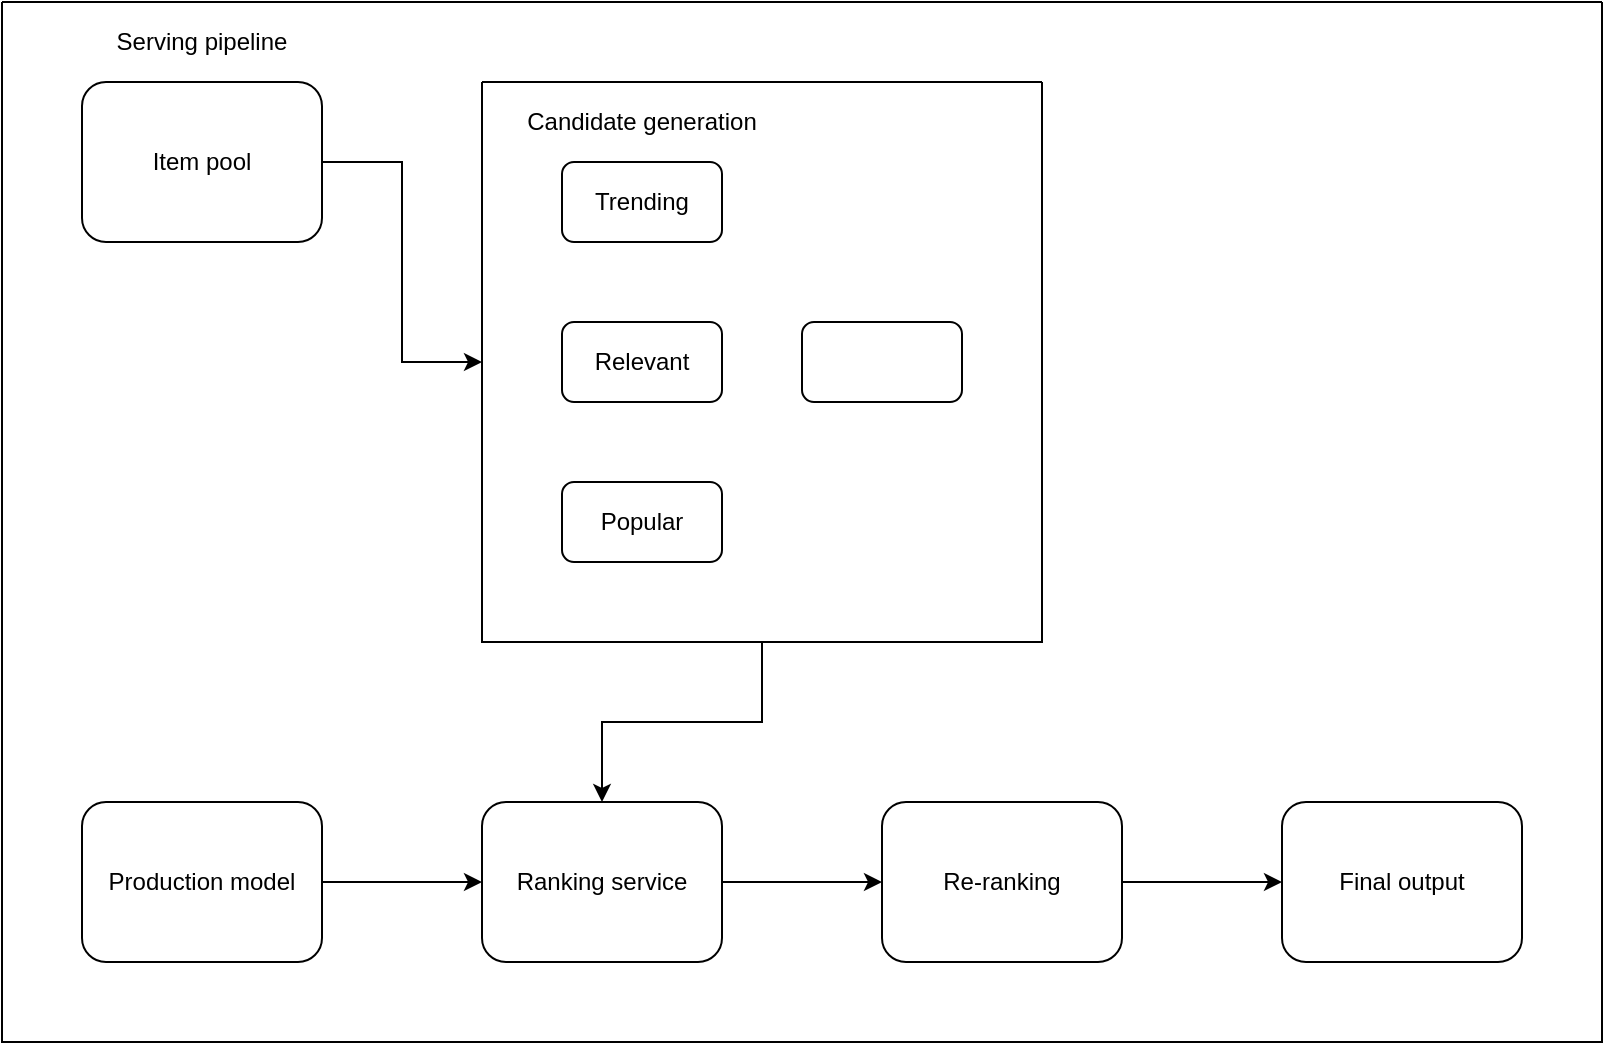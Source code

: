 <mxfile scale="1" border="0" version="26.0.11">
  <diagram id="JIO4U5yVURzNJD8ckPtT" name="Page-1">
    <mxGraphModel dx="838" dy="593" grid="1" gridSize="10" guides="1" tooltips="1" connect="1" arrows="1" fold="1" page="1" pageScale="1" pageWidth="850" pageHeight="1100" math="0" shadow="0">
      <root>
        <mxCell id="0" />
        <mxCell id="1" parent="0" />
        <mxCell id="uCT38nZgMhDlqVbHt4YH-12" style="edgeStyle=orthogonalEdgeStyle;rounded=0;orthogonalLoop=1;jettySize=auto;html=1;exitX=1;exitY=0.5;exitDx=0;exitDy=0;entryX=0;entryY=0.5;entryDx=0;entryDy=0;" parent="1" source="At9daDqTqGgUnNfYn9DA-1" target="uCT38nZgMhDlqVbHt4YH-6" edge="1">
          <mxGeometry relative="1" as="geometry" />
        </mxCell>
        <mxCell id="At9daDqTqGgUnNfYn9DA-1" value="Item pool" style="rounded=1;whiteSpace=wrap;html=1;" parent="1" vertex="1">
          <mxGeometry x="80" y="80" width="120" height="80" as="geometry" />
        </mxCell>
        <mxCell id="uCT38nZgMhDlqVbHt4YH-2" style="edgeStyle=orthogonalEdgeStyle;rounded=0;orthogonalLoop=1;jettySize=auto;html=1;exitX=1;exitY=0.5;exitDx=0;exitDy=0;entryX=0;entryY=0.5;entryDx=0;entryDy=0;" parent="1" source="At9daDqTqGgUnNfYn9DA-5" target="At9daDqTqGgUnNfYn9DA-6" edge="1">
          <mxGeometry relative="1" as="geometry" />
        </mxCell>
        <mxCell id="At9daDqTqGgUnNfYn9DA-5" value="Production model" style="rounded=1;whiteSpace=wrap;html=1;" parent="1" vertex="1">
          <mxGeometry x="80" y="440" width="120" height="80" as="geometry" />
        </mxCell>
        <mxCell id="B2bUZWWEIsz7Ak7yU3f8-8" style="edgeStyle=orthogonalEdgeStyle;rounded=0;orthogonalLoop=1;jettySize=auto;html=1;exitX=1;exitY=0.5;exitDx=0;exitDy=0;entryX=0;entryY=0.5;entryDx=0;entryDy=0;" parent="1" source="At9daDqTqGgUnNfYn9DA-6" target="At9daDqTqGgUnNfYn9DA-8" edge="1">
          <mxGeometry relative="1" as="geometry" />
        </mxCell>
        <mxCell id="At9daDqTqGgUnNfYn9DA-6" value="Ranking service" style="rounded=1;whiteSpace=wrap;html=1;" parent="1" vertex="1">
          <mxGeometry x="280" y="440" width="120" height="80" as="geometry" />
        </mxCell>
        <mxCell id="uCT38nZgMhDlqVbHt4YH-4" style="edgeStyle=orthogonalEdgeStyle;rounded=0;orthogonalLoop=1;jettySize=auto;html=1;exitX=1;exitY=0.5;exitDx=0;exitDy=0;entryX=0;entryY=0.5;entryDx=0;entryDy=0;" parent="1" source="At9daDqTqGgUnNfYn9DA-8" target="u1pCfLqb9s_urc1Lg5YZ-2" edge="1">
          <mxGeometry relative="1" as="geometry" />
        </mxCell>
        <mxCell id="At9daDqTqGgUnNfYn9DA-8" value="Re-ranking" style="rounded=1;whiteSpace=wrap;html=1;" parent="1" vertex="1">
          <mxGeometry x="480" y="440" width="120" height="80" as="geometry" />
        </mxCell>
        <mxCell id="u1pCfLqb9s_urc1Lg5YZ-2" value="Final output" style="rounded=1;whiteSpace=wrap;html=1;" parent="1" vertex="1">
          <mxGeometry x="680" y="440" width="120" height="80" as="geometry" />
        </mxCell>
        <mxCell id="uCT38nZgMhDlqVbHt4YH-13" style="edgeStyle=orthogonalEdgeStyle;rounded=0;orthogonalLoop=1;jettySize=auto;html=1;exitX=0.5;exitY=1;exitDx=0;exitDy=0;entryX=0.5;entryY=0;entryDx=0;entryDy=0;" parent="1" source="uCT38nZgMhDlqVbHt4YH-6" target="At9daDqTqGgUnNfYn9DA-6" edge="1">
          <mxGeometry relative="1" as="geometry" />
        </mxCell>
        <mxCell id="uCT38nZgMhDlqVbHt4YH-6" value="" style="swimlane;startSize=0;" parent="1" vertex="1">
          <mxGeometry x="280" y="80" width="280" height="280" as="geometry" />
        </mxCell>
        <mxCell id="uCT38nZgMhDlqVbHt4YH-7" value="Trending" style="rounded=1;whiteSpace=wrap;html=1;" parent="uCT38nZgMhDlqVbHt4YH-6" vertex="1">
          <mxGeometry x="40" y="40" width="80" height="40" as="geometry" />
        </mxCell>
        <mxCell id="uCT38nZgMhDlqVbHt4YH-8" value="Popular" style="rounded=1;whiteSpace=wrap;html=1;" parent="uCT38nZgMhDlqVbHt4YH-6" vertex="1">
          <mxGeometry x="40" y="200" width="80" height="40" as="geometry" />
        </mxCell>
        <mxCell id="uCT38nZgMhDlqVbHt4YH-9" value="Relevant" style="rounded=1;whiteSpace=wrap;html=1;" parent="uCT38nZgMhDlqVbHt4YH-6" vertex="1">
          <mxGeometry x="40" y="120" width="80" height="40" as="geometry" />
        </mxCell>
        <mxCell id="uCT38nZgMhDlqVbHt4YH-10" value="" style="rounded=1;whiteSpace=wrap;html=1;" parent="uCT38nZgMhDlqVbHt4YH-6" vertex="1">
          <mxGeometry x="160" y="120" width="80" height="40" as="geometry" />
        </mxCell>
        <mxCell id="uCT38nZgMhDlqVbHt4YH-11" value="Candidate generation" style="text;html=1;align=center;verticalAlign=middle;whiteSpace=wrap;rounded=0;" parent="uCT38nZgMhDlqVbHt4YH-6" vertex="1">
          <mxGeometry width="160" height="40" as="geometry" />
        </mxCell>
        <mxCell id="xpojH7EsbCI0WOvUCyon-1" value="" style="swimlane;startSize=0;" vertex="1" parent="1">
          <mxGeometry x="40" y="40" width="800" height="520" as="geometry" />
        </mxCell>
        <mxCell id="xpojH7EsbCI0WOvUCyon-2" value="Serving pipeline" style="text;html=1;align=center;verticalAlign=middle;whiteSpace=wrap;rounded=0;" vertex="1" parent="xpojH7EsbCI0WOvUCyon-1">
          <mxGeometry width="200" height="40" as="geometry" />
        </mxCell>
      </root>
    </mxGraphModel>
  </diagram>
</mxfile>

